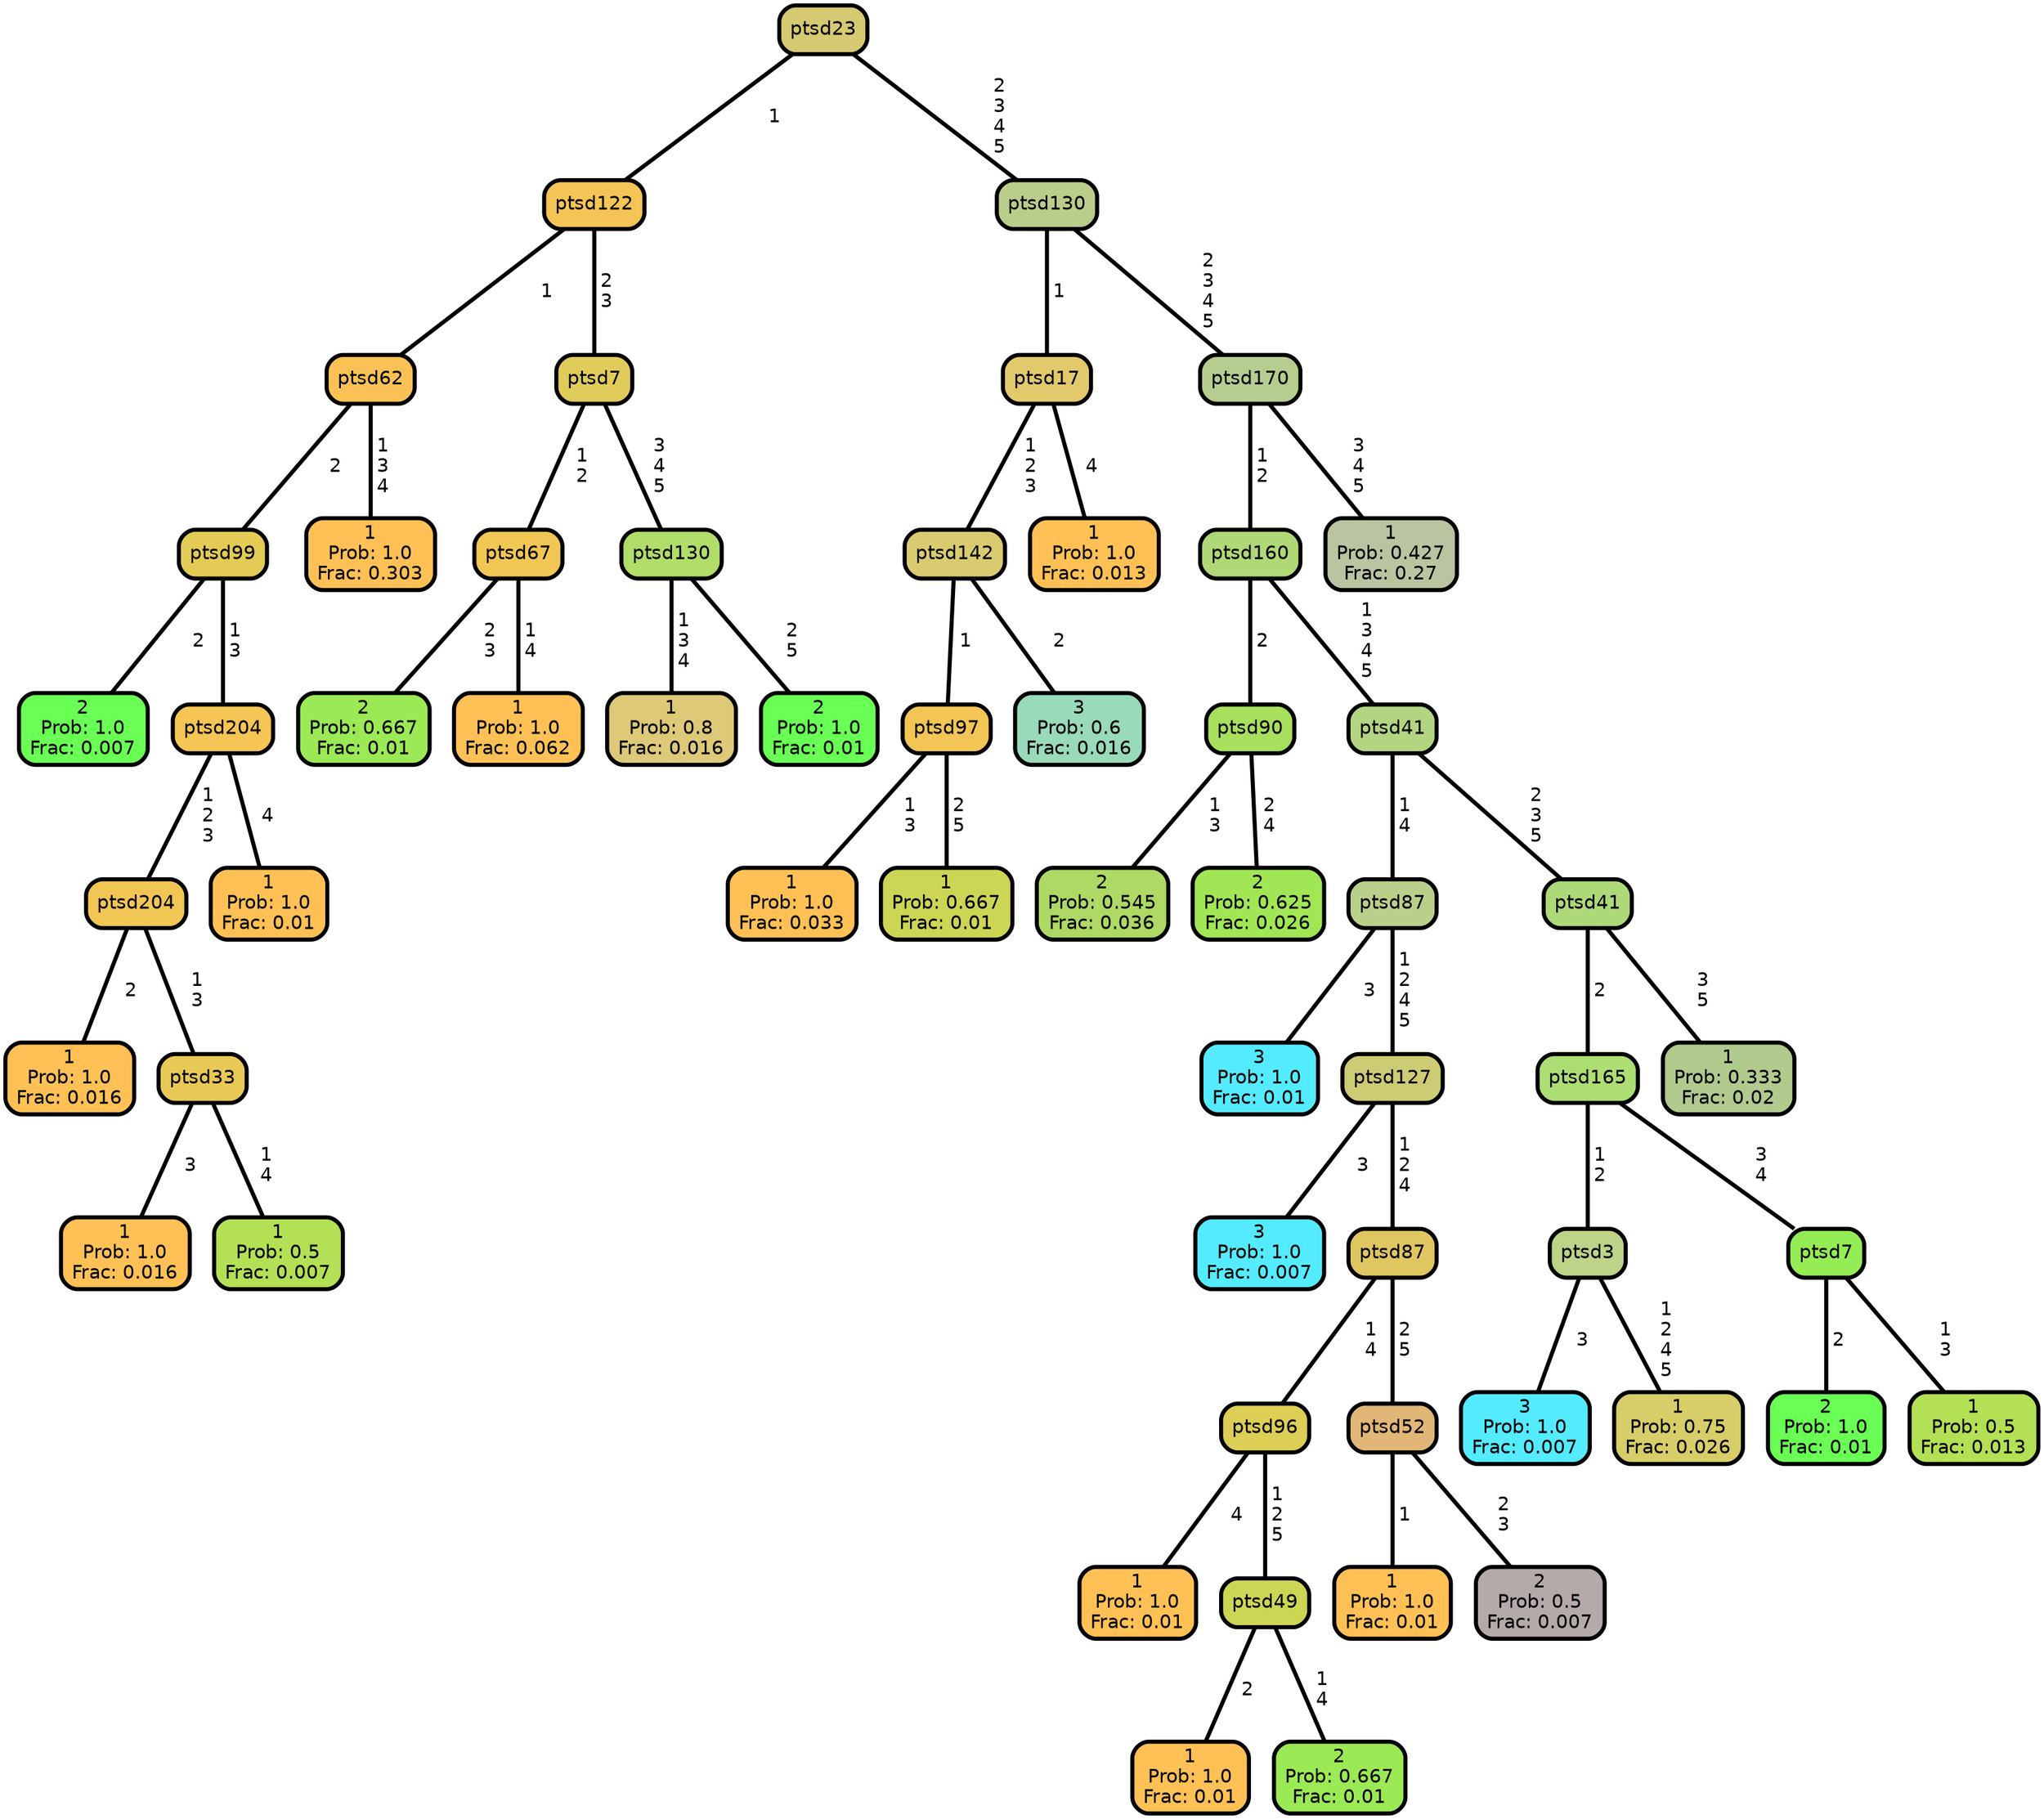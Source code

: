 graph Tree {
node [shape=box, style="filled, rounded",color="black",penwidth="3",fontcolor="black",                 fontname=helvetica] ;
graph [ranksep="0 equally", splines=straight,                 bgcolor=transparent, dpi=200] ;
edge [fontname=helvetica, color=black] ;
0 [label="2
Prob: 1.0
Frac: 0.007", fillcolor="#6aff55"] ;
1 [label="ptsd99", fillcolor="#e4cb55"] ;
2 [label="1
Prob: 1.0
Frac: 0.016", fillcolor="#ffc155"] ;
3 [label="ptsd204", fillcolor="#f2c655"] ;
4 [label="1
Prob: 1.0
Frac: 0.016", fillcolor="#ffc155"] ;
5 [label="ptsd33", fillcolor="#e9c955"] ;
6 [label="1
Prob: 0.5
Frac: 0.007", fillcolor="#b4e055"] ;
7 [label="ptsd204", fillcolor="#f5c555"] ;
8 [label="1
Prob: 1.0
Frac: 0.01", fillcolor="#ffc155"] ;
9 [label="ptsd62", fillcolor="#fac255"] ;
10 [label="1
Prob: 1.0
Frac: 0.303", fillcolor="#ffc155"] ;
11 [label="ptsd122", fillcolor="#f5c456"] ;
12 [label="2
Prob: 0.667
Frac: 0.01", fillcolor="#9bea55"] ;
13 [label="ptsd67", fillcolor="#f1c655"] ;
14 [label="1
Prob: 1.0
Frac: 0.062", fillcolor="#ffc155"] ;
15 [label="ptsd7", fillcolor="#e0cc5a"] ;
16 [label="1
Prob: 0.8
Frac: 0.016", fillcolor="#ddc977"] ;
17 [label="ptsd130", fillcolor="#b1dd6a"] ;
18 [label="2
Prob: 1.0
Frac: 0.01", fillcolor="#6aff55"] ;
19 [label="ptsd23", fillcolor="#d5c972"] ;
20 [label="1
Prob: 1.0
Frac: 0.033", fillcolor="#ffc155"] ;
21 [label="ptsd97", fillcolor="#f3c555"] ;
22 [label="1
Prob: 0.667
Frac: 0.01", fillcolor="#cdd555"] ;
23 [label="ptsd142", fillcolor="#dacb71"] ;
24 [label="3
Prob: 0.6
Frac: 0.016", fillcolor="#99dabb"] ;
25 [label="ptsd17", fillcolor="#e1c96c"] ;
26 [label="1
Prob: 1.0
Frac: 0.013", fillcolor="#ffc155"] ;
27 [label="ptsd130", fillcolor="#bbcd8a"] ;
28 [label="2
Prob: 0.545
Frac: 0.036", fillcolor="#add964"] ;
29 [label="ptsd90", fillcolor="#a8df5d"] ;
30 [label="2
Prob: 0.625
Frac: 0.026", fillcolor="#a1e755"] ;
31 [label="ptsd160", fillcolor="#b0d876"] ;
32 [label="3
Prob: 1.0
Frac: 0.01", fillcolor="#55ebff"] ;
33 [label="ptsd87", fillcolor="#bad08a"] ;
34 [label="3
Prob: 1.0
Frac: 0.007", fillcolor="#55ebff"] ;
35 [label="ptsd127", fillcolor="#cdcb74"] ;
36 [label="1
Prob: 1.0
Frac: 0.01", fillcolor="#ffc155"] ;
37 [label="ptsd96", fillcolor="#ddce55"] ;
38 [label="1
Prob: 1.0
Frac: 0.01", fillcolor="#ffc155"] ;
39 [label="ptsd49", fillcolor="#cdd555"] ;
40 [label="2
Prob: 0.667
Frac: 0.01", fillcolor="#9bea55"] ;
41 [label="ptsd87", fillcolor="#dfc661"] ;
42 [label="1
Prob: 1.0
Frac: 0.01", fillcolor="#ffc155"] ;
43 [label="ptsd52", fillcolor="#e1b777"] ;
44 [label="2
Prob: 0.5
Frac: 0.007", fillcolor="#b4aaaa"] ;
45 [label="ptsd41", fillcolor="#b3d581"] ;
46 [label="3
Prob: 1.0
Frac: 0.007", fillcolor="#55ebff"] ;
47 [label="ptsd3", fillcolor="#bdd388"] ;
48 [label="1
Prob: 0.75
Frac: 0.026", fillcolor="#d7ce6a"] ;
49 [label="ptsd165", fillcolor="#acde73"] ;
50 [label="2
Prob: 1.0
Frac: 0.01", fillcolor="#6aff55"] ;
51 [label="ptsd7", fillcolor="#94ed55"] ;
52 [label="1
Prob: 0.5
Frac: 0.013", fillcolor="#b4e055"] ;
53 [label="ptsd41", fillcolor="#add979"] ;
54 [label="1
Prob: 0.333
Frac: 0.02", fillcolor="#b1ca8d"] ;
55 [label="ptsd170", fillcolor="#b5cd8f"] ;
56 [label="1
Prob: 0.427
Frac: 0.27", fillcolor="#b9c5a1"] ;
1 -- 0 [label=" 2",penwidth=3] ;
1 -- 7 [label=" 1\n 3",penwidth=3] ;
3 -- 2 [label=" 2",penwidth=3] ;
3 -- 5 [label=" 1\n 3",penwidth=3] ;
5 -- 4 [label=" 3",penwidth=3] ;
5 -- 6 [label=" 1\n 4",penwidth=3] ;
7 -- 3 [label=" 1\n 2\n 3",penwidth=3] ;
7 -- 8 [label=" 4",penwidth=3] ;
9 -- 1 [label=" 2",penwidth=3] ;
9 -- 10 [label=" 1\n 3\n 4",penwidth=3] ;
11 -- 9 [label=" 1",penwidth=3] ;
11 -- 15 [label=" 2\n 3",penwidth=3] ;
13 -- 12 [label=" 2\n 3",penwidth=3] ;
13 -- 14 [label=" 1\n 4",penwidth=3] ;
15 -- 13 [label=" 1\n 2",penwidth=3] ;
15 -- 17 [label=" 3\n 4\n 5",penwidth=3] ;
17 -- 16 [label=" 1\n 3\n 4",penwidth=3] ;
17 -- 18 [label=" 2\n 5",penwidth=3] ;
19 -- 11 [label=" 1",penwidth=3] ;
19 -- 27 [label=" 2\n 3\n 4\n 5",penwidth=3] ;
21 -- 20 [label=" 1\n 3",penwidth=3] ;
21 -- 22 [label=" 2\n 5",penwidth=3] ;
23 -- 21 [label=" 1",penwidth=3] ;
23 -- 24 [label=" 2",penwidth=3] ;
25 -- 23 [label=" 1\n 2\n 3",penwidth=3] ;
25 -- 26 [label=" 4",penwidth=3] ;
27 -- 25 [label=" 1",penwidth=3] ;
27 -- 55 [label=" 2\n 3\n 4\n 5",penwidth=3] ;
29 -- 28 [label=" 1\n 3",penwidth=3] ;
29 -- 30 [label=" 2\n 4",penwidth=3] ;
31 -- 29 [label=" 2",penwidth=3] ;
31 -- 45 [label=" 1\n 3\n 4\n 5",penwidth=3] ;
33 -- 32 [label=" 3",penwidth=3] ;
33 -- 35 [label=" 1\n 2\n 4\n 5",penwidth=3] ;
35 -- 34 [label=" 3",penwidth=3] ;
35 -- 41 [label=" 1\n 2\n 4",penwidth=3] ;
37 -- 36 [label=" 4",penwidth=3] ;
37 -- 39 [label=" 1\n 2\n 5",penwidth=3] ;
39 -- 38 [label=" 2",penwidth=3] ;
39 -- 40 [label=" 1\n 4",penwidth=3] ;
41 -- 37 [label=" 1\n 4",penwidth=3] ;
41 -- 43 [label=" 2\n 5",penwidth=3] ;
43 -- 42 [label=" 1",penwidth=3] ;
43 -- 44 [label=" 2\n 3",penwidth=3] ;
45 -- 33 [label=" 1\n 4",penwidth=3] ;
45 -- 53 [label=" 2\n 3\n 5",penwidth=3] ;
47 -- 46 [label=" 3",penwidth=3] ;
47 -- 48 [label=" 1\n 2\n 4\n 5",penwidth=3] ;
49 -- 47 [label=" 1\n 2",penwidth=3] ;
49 -- 51 [label=" 3\n 4",penwidth=3] ;
51 -- 50 [label=" 2",penwidth=3] ;
51 -- 52 [label=" 1\n 3",penwidth=3] ;
53 -- 49 [label=" 2",penwidth=3] ;
53 -- 54 [label=" 3\n 5",penwidth=3] ;
55 -- 31 [label=" 1\n 2",penwidth=3] ;
55 -- 56 [label=" 3\n 4\n 5",penwidth=3] ;
{rank = same;}}